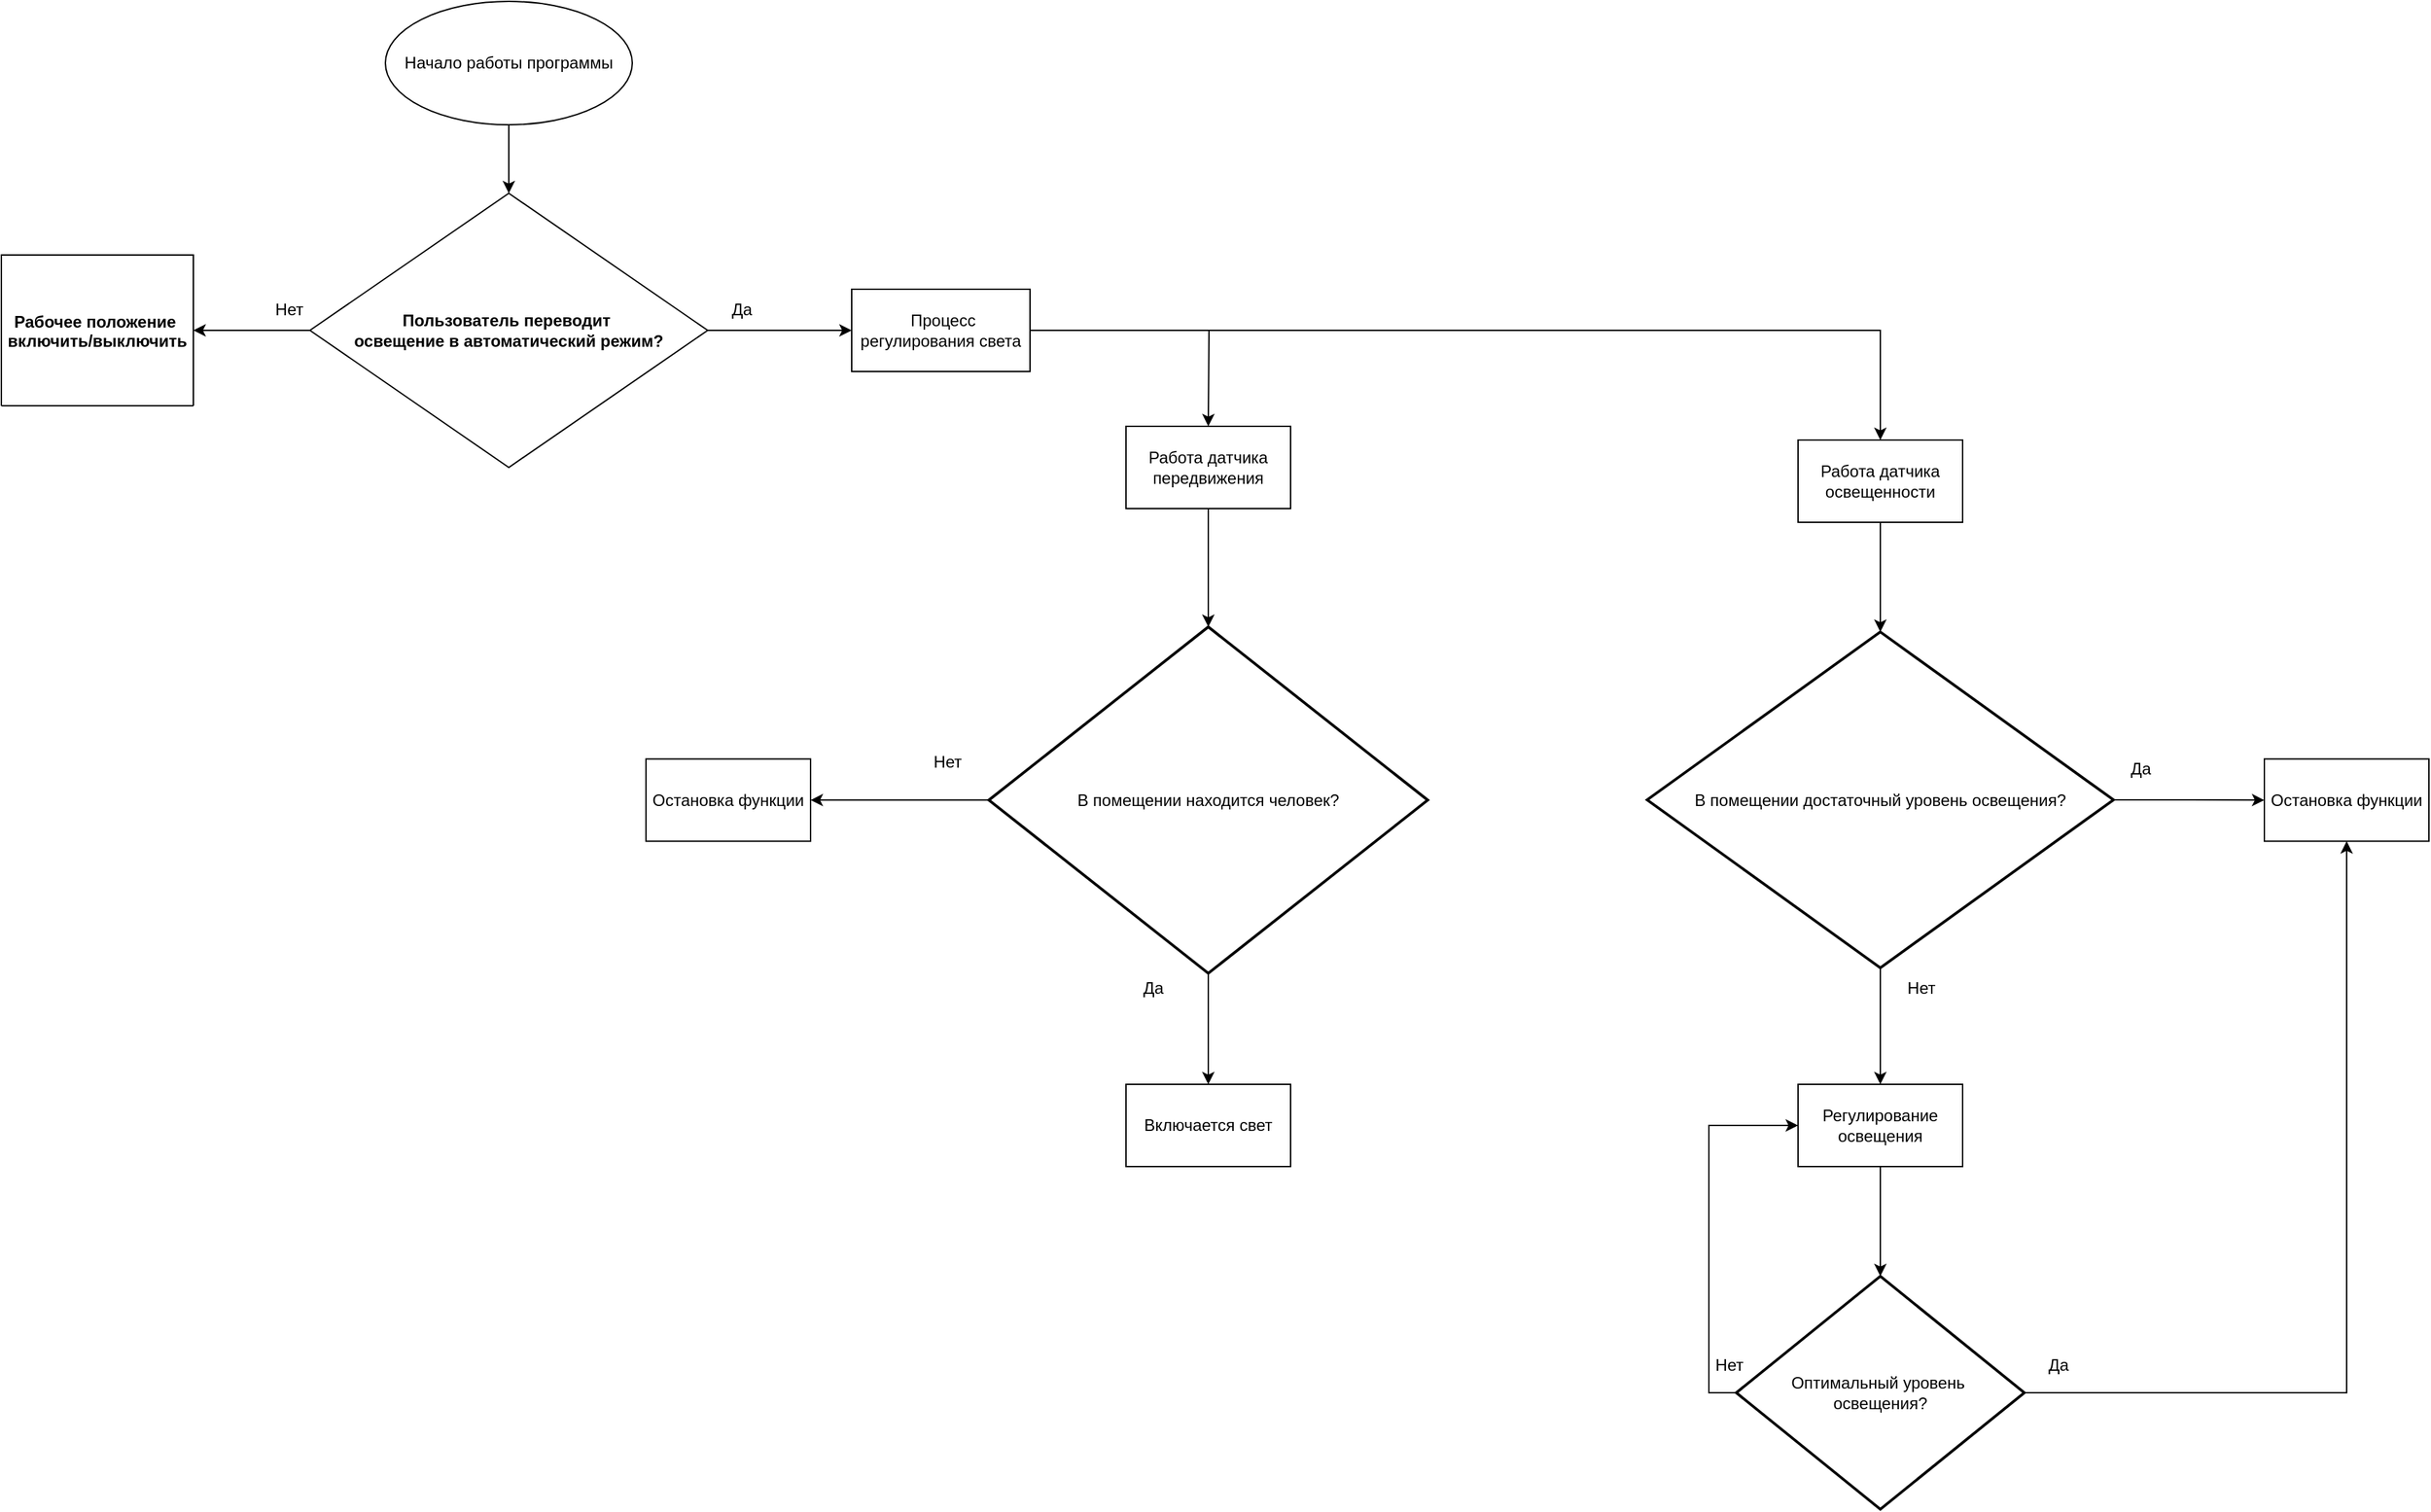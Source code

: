 <mxfile version="24.7.15">
  <diagram name="Страница — 1" id="RiNldU15HpcVoyJYfxmf">
    <mxGraphModel dx="2132" dy="1822" grid="1" gridSize="10" guides="1" tooltips="1" connect="1" arrows="1" fold="1" page="1" pageScale="1" pageWidth="827" pageHeight="1169" math="0" shadow="0">
      <root>
        <mxCell id="0" />
        <mxCell id="1" parent="0" />
        <mxCell id="3" value="Рабочее положение &#xa;включить/выключить" style="shape=table;startSize=110;container=1;collapsible=0;childLayout=tableLayout;fixedRows=1;rowLines=1;fontStyle=1;align=center;resizeLast=1;" parent="1" vertex="1">
          <mxGeometry x="20" y="225" width="140" height="110" as="geometry" />
        </mxCell>
        <mxCell id="0FDGuPMrHh6v5uQJFrAX-9" value="Начало работы программы" style="ellipse;whiteSpace=wrap;html=1;" vertex="1" parent="1">
          <mxGeometry x="300" y="40" width="180" height="90" as="geometry" />
        </mxCell>
        <mxCell id="0FDGuPMrHh6v5uQJFrAX-13" style="edgeStyle=orthogonalEdgeStyle;rounded=0;orthogonalLoop=1;jettySize=auto;html=1;exitX=0;exitY=0.5;exitDx=0;exitDy=0;entryX=1;entryY=0.5;entryDx=0;entryDy=0;" edge="1" parent="1" source="0FDGuPMrHh6v5uQJFrAX-10" target="3">
          <mxGeometry relative="1" as="geometry" />
        </mxCell>
        <mxCell id="0FDGuPMrHh6v5uQJFrAX-17" style="edgeStyle=orthogonalEdgeStyle;rounded=0;orthogonalLoop=1;jettySize=auto;html=1;exitX=1;exitY=0.5;exitDx=0;exitDy=0;entryX=0;entryY=0.5;entryDx=0;entryDy=0;" edge="1" parent="1" source="0FDGuPMrHh6v5uQJFrAX-10" target="0FDGuPMrHh6v5uQJFrAX-16">
          <mxGeometry relative="1" as="geometry" />
        </mxCell>
        <mxCell id="0FDGuPMrHh6v5uQJFrAX-10" value="&lt;span style=&quot;font-weight: 700; text-wrap: nowrap;&quot;&gt;Пользователь переводит&amp;nbsp;&lt;/span&gt;&lt;div&gt;&lt;span style=&quot;font-weight: 700; text-wrap: nowrap;&quot;&gt;освещение в автоматический режим?&lt;/span&gt;&lt;/div&gt;" style="rhombus;whiteSpace=wrap;html=1;" vertex="1" parent="1">
          <mxGeometry x="245" y="180" width="290" height="200" as="geometry" />
        </mxCell>
        <mxCell id="0FDGuPMrHh6v5uQJFrAX-14" value="Нет" style="text;strokeColor=none;align=center;fillColor=none;html=1;verticalAlign=middle;whiteSpace=wrap;rounded=0;" vertex="1" parent="1">
          <mxGeometry x="200" y="250" width="60" height="30" as="geometry" />
        </mxCell>
        <mxCell id="0FDGuPMrHh6v5uQJFrAX-15" style="edgeStyle=orthogonalEdgeStyle;rounded=0;orthogonalLoop=1;jettySize=auto;html=1;exitX=0.5;exitY=1;exitDx=0;exitDy=0;entryX=0.5;entryY=0;entryDx=0;entryDy=0;" edge="1" parent="1" source="0FDGuPMrHh6v5uQJFrAX-9" target="0FDGuPMrHh6v5uQJFrAX-10">
          <mxGeometry relative="1" as="geometry" />
        </mxCell>
        <mxCell id="0FDGuPMrHh6v5uQJFrAX-19" style="edgeStyle=orthogonalEdgeStyle;rounded=0;orthogonalLoop=1;jettySize=auto;html=1;exitX=1;exitY=0.5;exitDx=0;exitDy=0;" edge="1" parent="1" source="0FDGuPMrHh6v5uQJFrAX-16">
          <mxGeometry relative="1" as="geometry">
            <mxPoint x="900" y="350" as="targetPoint" />
          </mxGeometry>
        </mxCell>
        <mxCell id="0FDGuPMrHh6v5uQJFrAX-21" style="edgeStyle=orthogonalEdgeStyle;rounded=0;orthogonalLoop=1;jettySize=auto;html=1;exitX=1;exitY=0.5;exitDx=0;exitDy=0;" edge="1" parent="1" source="0FDGuPMrHh6v5uQJFrAX-16">
          <mxGeometry relative="1" as="geometry">
            <mxPoint x="1390" y="360" as="targetPoint" />
            <Array as="points">
              <mxPoint x="1390" y="280" />
              <mxPoint x="1390" y="351" />
            </Array>
          </mxGeometry>
        </mxCell>
        <mxCell id="0FDGuPMrHh6v5uQJFrAX-16" value="&amp;nbsp;Процесс регулирования света" style="rounded=0;whiteSpace=wrap;html=1;" vertex="1" parent="1">
          <mxGeometry x="640" y="250" width="130" height="60" as="geometry" />
        </mxCell>
        <mxCell id="0FDGuPMrHh6v5uQJFrAX-18" value="Да" style="text;strokeColor=none;align=center;fillColor=none;html=1;verticalAlign=middle;whiteSpace=wrap;rounded=0;" vertex="1" parent="1">
          <mxGeometry x="530" y="250" width="60" height="30" as="geometry" />
        </mxCell>
        <mxCell id="0FDGuPMrHh6v5uQJFrAX-22" value="Работа датчика передвижения" style="rounded=0;whiteSpace=wrap;html=1;" vertex="1" parent="1">
          <mxGeometry x="840" y="350" width="120" height="60" as="geometry" />
        </mxCell>
        <mxCell id="0FDGuPMrHh6v5uQJFrAX-28" style="edgeStyle=orthogonalEdgeStyle;rounded=0;orthogonalLoop=1;jettySize=auto;html=1;exitX=1;exitY=0.5;exitDx=0;exitDy=0;exitPerimeter=0;" edge="1" parent="1" source="0FDGuPMrHh6v5uQJFrAX-24" target="0FDGuPMrHh6v5uQJFrAX-29">
          <mxGeometry relative="1" as="geometry">
            <mxPoint x="1730" y="622.667" as="targetPoint" />
          </mxGeometry>
        </mxCell>
        <mxCell id="0FDGuPMrHh6v5uQJFrAX-31" style="edgeStyle=orthogonalEdgeStyle;rounded=0;orthogonalLoop=1;jettySize=auto;html=1;exitX=0.5;exitY=1;exitDx=0;exitDy=0;exitPerimeter=0;entryX=0.5;entryY=0;entryDx=0;entryDy=0;" edge="1" parent="1" source="0FDGuPMrHh6v5uQJFrAX-24" target="0FDGuPMrHh6v5uQJFrAX-30">
          <mxGeometry relative="1" as="geometry" />
        </mxCell>
        <mxCell id="0FDGuPMrHh6v5uQJFrAX-24" value="В помещении достаточный уровень освещения?" style="strokeWidth=2;html=1;shape=mxgraph.flowchart.decision;whiteSpace=wrap;" vertex="1" parent="1">
          <mxGeometry x="1220" y="500" width="340" height="245" as="geometry" />
        </mxCell>
        <mxCell id="0FDGuPMrHh6v5uQJFrAX-26" value="Работа датчика освещенности" style="rounded=0;whiteSpace=wrap;html=1;" vertex="1" parent="1">
          <mxGeometry x="1330" y="360" width="120" height="60" as="geometry" />
        </mxCell>
        <mxCell id="0FDGuPMrHh6v5uQJFrAX-27" style="edgeStyle=orthogonalEdgeStyle;rounded=0;orthogonalLoop=1;jettySize=auto;html=1;exitX=0.5;exitY=1;exitDx=0;exitDy=0;entryX=0.5;entryY=0;entryDx=0;entryDy=0;entryPerimeter=0;" edge="1" parent="1" source="0FDGuPMrHh6v5uQJFrAX-26" target="0FDGuPMrHh6v5uQJFrAX-24">
          <mxGeometry relative="1" as="geometry" />
        </mxCell>
        <mxCell id="0FDGuPMrHh6v5uQJFrAX-29" value="Остановка функции" style="rounded=0;whiteSpace=wrap;html=1;" vertex="1" parent="1">
          <mxGeometry x="1670" y="592.667" width="120" height="60" as="geometry" />
        </mxCell>
        <mxCell id="0FDGuPMrHh6v5uQJFrAX-34" style="edgeStyle=orthogonalEdgeStyle;rounded=0;orthogonalLoop=1;jettySize=auto;html=1;exitX=0.5;exitY=1;exitDx=0;exitDy=0;" edge="1" parent="1" source="0FDGuPMrHh6v5uQJFrAX-30">
          <mxGeometry relative="1" as="geometry">
            <mxPoint x="1390" y="970" as="targetPoint" />
          </mxGeometry>
        </mxCell>
        <mxCell id="0FDGuPMrHh6v5uQJFrAX-30" value="Регулирование освещения" style="rounded=0;whiteSpace=wrap;html=1;" vertex="1" parent="1">
          <mxGeometry x="1330" y="830" width="120" height="60" as="geometry" />
        </mxCell>
        <mxCell id="0FDGuPMrHh6v5uQJFrAX-32" value="Да" style="text;strokeColor=none;align=center;fillColor=none;html=1;verticalAlign=middle;whiteSpace=wrap;rounded=0;" vertex="1" parent="1">
          <mxGeometry x="1550" y="585" width="60" height="30" as="geometry" />
        </mxCell>
        <mxCell id="0FDGuPMrHh6v5uQJFrAX-33" value="Нет" style="text;strokeColor=none;align=center;fillColor=none;html=1;verticalAlign=middle;whiteSpace=wrap;rounded=0;" vertex="1" parent="1">
          <mxGeometry x="1390" y="745" width="60" height="30" as="geometry" />
        </mxCell>
        <mxCell id="0FDGuPMrHh6v5uQJFrAX-36" style="edgeStyle=orthogonalEdgeStyle;rounded=0;orthogonalLoop=1;jettySize=auto;html=1;exitX=0;exitY=0.5;exitDx=0;exitDy=0;exitPerimeter=0;entryX=0;entryY=0.5;entryDx=0;entryDy=0;" edge="1" parent="1" source="0FDGuPMrHh6v5uQJFrAX-35" target="0FDGuPMrHh6v5uQJFrAX-30">
          <mxGeometry relative="1" as="geometry">
            <mxPoint x="1230" y="860" as="targetPoint" />
          </mxGeometry>
        </mxCell>
        <mxCell id="0FDGuPMrHh6v5uQJFrAX-40" style="edgeStyle=orthogonalEdgeStyle;rounded=0;orthogonalLoop=1;jettySize=auto;html=1;exitX=1;exitY=0.5;exitDx=0;exitDy=0;exitPerimeter=0;entryX=0.5;entryY=1;entryDx=0;entryDy=0;" edge="1" parent="1" source="0FDGuPMrHh6v5uQJFrAX-35" target="0FDGuPMrHh6v5uQJFrAX-29">
          <mxGeometry relative="1" as="geometry" />
        </mxCell>
        <mxCell id="0FDGuPMrHh6v5uQJFrAX-35" value="&lt;font&gt;Оптимальный уровень&amp;nbsp;&lt;/font&gt;&lt;div&gt;освещения?&lt;/div&gt;" style="strokeWidth=2;html=1;shape=mxgraph.flowchart.decision;whiteSpace=wrap;" vertex="1" parent="1">
          <mxGeometry x="1285" y="970" width="210" height="170" as="geometry" />
        </mxCell>
        <mxCell id="0FDGuPMrHh6v5uQJFrAX-38" value="Нет" style="text;strokeColor=none;align=center;fillColor=none;html=1;verticalAlign=middle;whiteSpace=wrap;rounded=0;" vertex="1" parent="1">
          <mxGeometry x="1250" y="1020" width="60" height="30" as="geometry" />
        </mxCell>
        <mxCell id="0FDGuPMrHh6v5uQJFrAX-39" value="Да" style="text;strokeColor=none;align=center;fillColor=none;html=1;verticalAlign=middle;whiteSpace=wrap;rounded=0;" vertex="1" parent="1">
          <mxGeometry x="1490" y="1020" width="60" height="30" as="geometry" />
        </mxCell>
        <mxCell id="0FDGuPMrHh6v5uQJFrAX-46" style="edgeStyle=orthogonalEdgeStyle;rounded=0;orthogonalLoop=1;jettySize=auto;html=1;exitX=0.5;exitY=1;exitDx=0;exitDy=0;exitPerimeter=0;entryX=0.5;entryY=0;entryDx=0;entryDy=0;" edge="1" parent="1" source="0FDGuPMrHh6v5uQJFrAX-41" target="0FDGuPMrHh6v5uQJFrAX-45">
          <mxGeometry relative="1" as="geometry" />
        </mxCell>
        <mxCell id="0FDGuPMrHh6v5uQJFrAX-49" style="edgeStyle=orthogonalEdgeStyle;rounded=0;orthogonalLoop=1;jettySize=auto;html=1;exitX=0;exitY=0.5;exitDx=0;exitDy=0;exitPerimeter=0;entryX=1;entryY=0.5;entryDx=0;entryDy=0;" edge="1" parent="1" source="0FDGuPMrHh6v5uQJFrAX-41" target="0FDGuPMrHh6v5uQJFrAX-47">
          <mxGeometry relative="1" as="geometry" />
        </mxCell>
        <mxCell id="0FDGuPMrHh6v5uQJFrAX-41" value="В помещении находится человек?" style="strokeWidth=2;html=1;shape=mxgraph.flowchart.decision;whiteSpace=wrap;" vertex="1" parent="1">
          <mxGeometry x="740" y="496.33" width="320" height="252.67" as="geometry" />
        </mxCell>
        <mxCell id="0FDGuPMrHh6v5uQJFrAX-42" style="edgeStyle=orthogonalEdgeStyle;rounded=0;orthogonalLoop=1;jettySize=auto;html=1;exitX=0.5;exitY=1;exitDx=0;exitDy=0;entryX=0.5;entryY=0;entryDx=0;entryDy=0;entryPerimeter=0;" edge="1" parent="1" source="0FDGuPMrHh6v5uQJFrAX-22" target="0FDGuPMrHh6v5uQJFrAX-41">
          <mxGeometry relative="1" as="geometry" />
        </mxCell>
        <mxCell id="0FDGuPMrHh6v5uQJFrAX-44" value="Да" style="text;strokeColor=none;align=center;fillColor=none;html=1;verticalAlign=middle;whiteSpace=wrap;rounded=0;" vertex="1" parent="1">
          <mxGeometry x="830" y="745" width="60" height="30" as="geometry" />
        </mxCell>
        <mxCell id="0FDGuPMrHh6v5uQJFrAX-45" value="Включается свет" style="rounded=0;whiteSpace=wrap;html=1;" vertex="1" parent="1">
          <mxGeometry x="840" y="830" width="120" height="60" as="geometry" />
        </mxCell>
        <mxCell id="0FDGuPMrHh6v5uQJFrAX-47" value="Остановка функции" style="rounded=0;whiteSpace=wrap;html=1;" vertex="1" parent="1">
          <mxGeometry x="490" y="592.67" width="120" height="60" as="geometry" />
        </mxCell>
        <mxCell id="0FDGuPMrHh6v5uQJFrAX-48" value="Нет" style="text;strokeColor=none;align=center;fillColor=none;html=1;verticalAlign=middle;whiteSpace=wrap;rounded=0;" vertex="1" parent="1">
          <mxGeometry x="680" y="580" width="60" height="30" as="geometry" />
        </mxCell>
      </root>
    </mxGraphModel>
  </diagram>
</mxfile>
